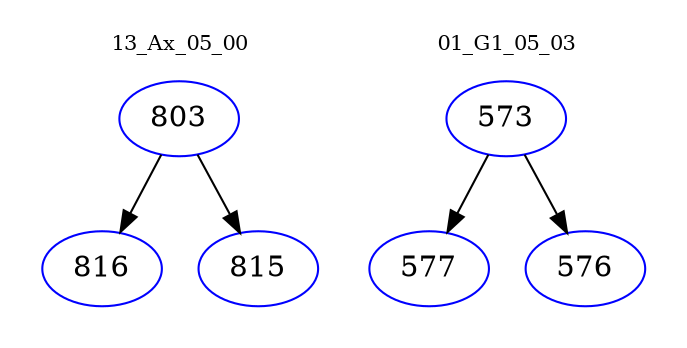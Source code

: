 digraph{
subgraph cluster_0 {
color = white
label = "13_Ax_05_00";
fontsize=10;
T0_803 [label="803", color="blue"]
T0_803 -> T0_816 [color="black"]
T0_816 [label="816", color="blue"]
T0_803 -> T0_815 [color="black"]
T0_815 [label="815", color="blue"]
}
subgraph cluster_1 {
color = white
label = "01_G1_05_03";
fontsize=10;
T1_573 [label="573", color="blue"]
T1_573 -> T1_577 [color="black"]
T1_577 [label="577", color="blue"]
T1_573 -> T1_576 [color="black"]
T1_576 [label="576", color="blue"]
}
}
